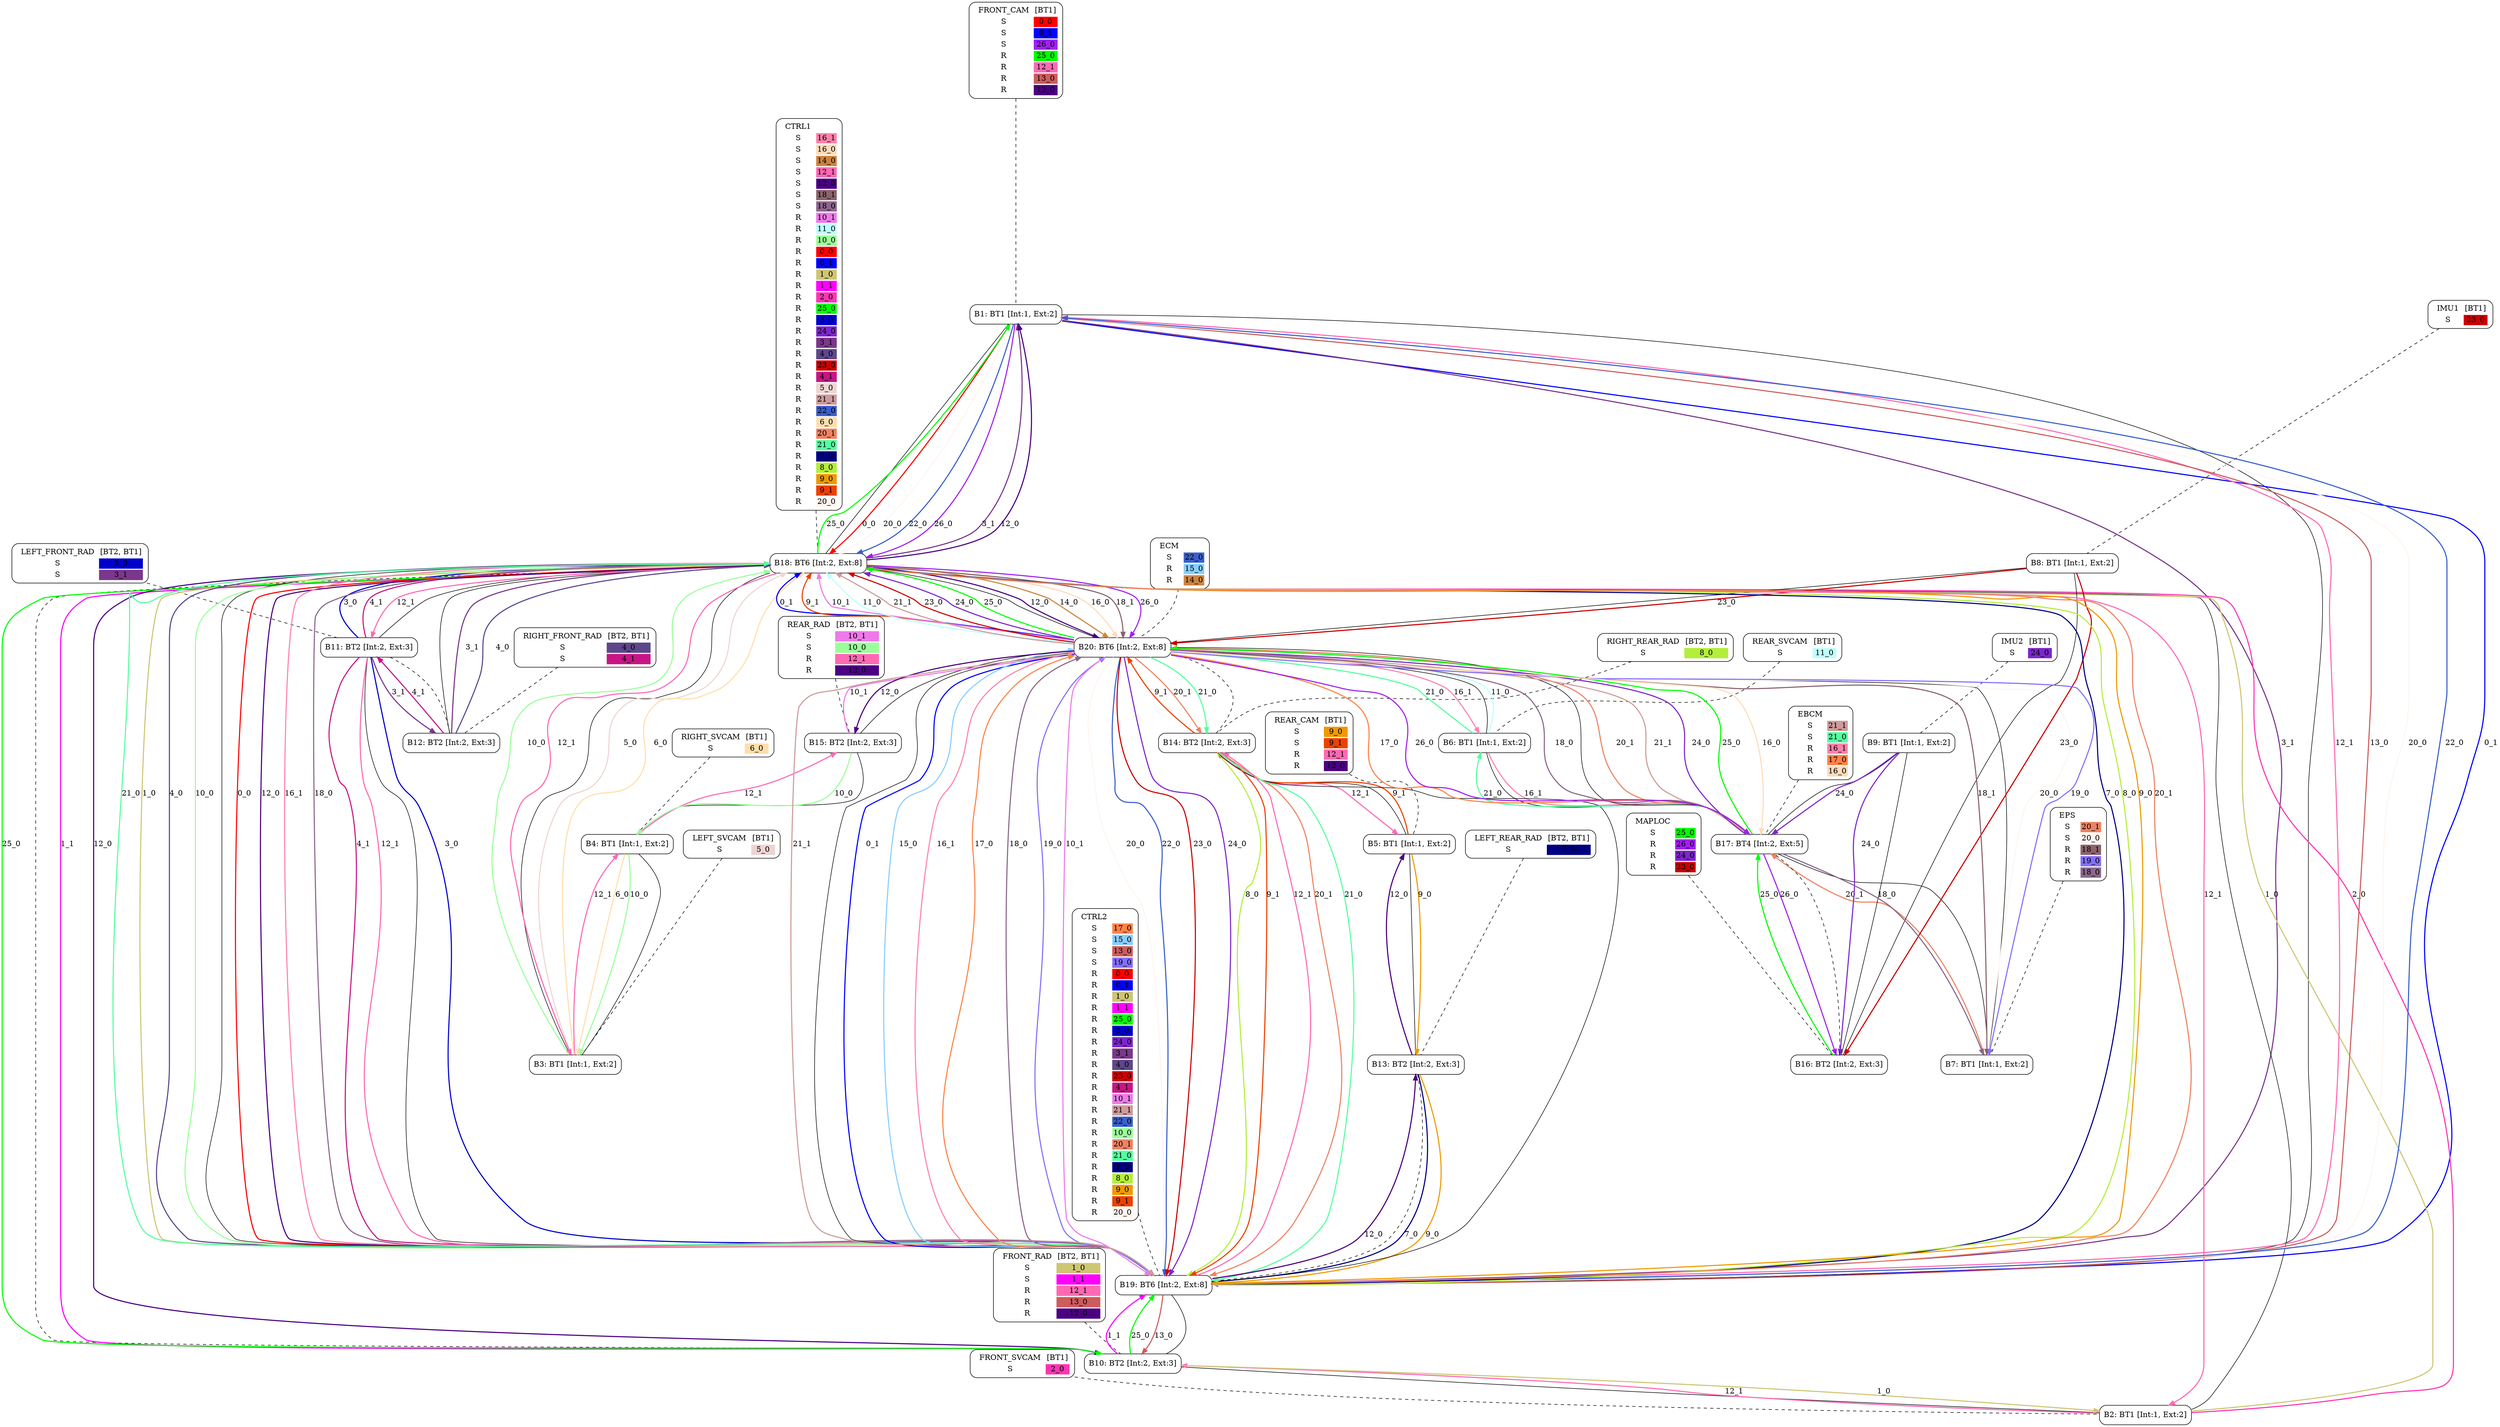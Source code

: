 digraph network {
  FRONT_CAM [ label=<<TABLE  BORDER="0"><TR> <TD ALIGN="CENTER" BORDER="0"> FRONT_CAM </TD> <TD>[BT1]</TD> </TR><TR><TD>S</TD><TD BGCOLOR="red">0_0</TD></TR>
<TR><TD>S</TD><TD BGCOLOR="blue">0_1</TD></TR>
<TR><TD>S</TD><TD BGCOLOR="purple">26_0</TD></TR>
<TR><TD>R</TD><TD BGCOLOR="green">25_0</TD></TR>
<TR><TD>R</TD><TD BGCOLOR="hotpink">12_1</TD></TR>
<TR><TD>R</TD><TD BGCOLOR="indianred">13_0</TD></TR>
<TR><TD>R</TD><TD BGCOLOR="indigo">12_0</TD></TR>
</TABLE>> shape="box" style="rounded" ];
  FRONT_RAD [ label=<<TABLE  BORDER="0"><TR> <TD ALIGN="CENTER" BORDER="0"> FRONT_RAD </TD> <TD>[BT2, BT1]</TD> </TR><TR><TD>S</TD><TD BGCOLOR="khaki3">1_0</TD></TR>
<TR><TD>S</TD><TD BGCOLOR="magenta1">1_1</TD></TR>
<TR><TD>R</TD><TD BGCOLOR="hotpink">12_1</TD></TR>
<TR><TD>R</TD><TD BGCOLOR="indianred">13_0</TD></TR>
<TR><TD>R</TD><TD BGCOLOR="indigo">12_0</TD></TR>
</TABLE>> shape="box" style="rounded" ];
  FRONT_SVCAM [ label=<<TABLE  BORDER="0"><TR> <TD ALIGN="CENTER" BORDER="0"> FRONT_SVCAM </TD> <TD>[BT1]</TD> </TR><TR><TD>S</TD><TD BGCOLOR="maroon1">2_0</TD></TR>
</TABLE>> shape="box" style="rounded" ];
  LEFT_FRONT_RAD [ label=<<TABLE  BORDER="0"><TR> <TD ALIGN="CENTER" BORDER="0"> LEFT_FRONT_RAD </TD> <TD>[BT2, BT1]</TD> </TR><TR><TD>S</TD><TD BGCOLOR="mediumblue">3_0</TD></TR>
<TR><TD>S</TD><TD BGCOLOR="mediumorchid4">3_1</TD></TR>
</TABLE>> shape="box" style="rounded" ];
  RIGHT_FRONT_RAD [ label=<<TABLE  BORDER="0"><TR> <TD ALIGN="CENTER" BORDER="0"> RIGHT_FRONT_RAD </TD> <TD>[BT2, BT1]</TD> </TR><TR><TD>S</TD><TD BGCOLOR="mediumpurple4">4_0</TD></TR>
<TR><TD>S</TD><TD BGCOLOR="mediumvioletred">4_1</TD></TR>
</TABLE>> shape="box" style="rounded" ];
  LEFT_SVCAM [ label=<<TABLE  BORDER="0"><TR> <TD ALIGN="CENTER" BORDER="0"> LEFT_SVCAM </TD> <TD>[BT1]</TD> </TR><TR><TD>S</TD><TD BGCOLOR="mistyrose2">5_0</TD></TR>
</TABLE>> shape="box" style="rounded" ];
  RIGHT_SVCAM [ label=<<TABLE  BORDER="0"><TR> <TD ALIGN="CENTER" BORDER="0"> RIGHT_SVCAM </TD> <TD>[BT1]</TD> </TR><TR><TD>S</TD><TD BGCOLOR="navajowhite1">6_0</TD></TR>
</TABLE>> shape="box" style="rounded" ];
  LEFT_REAR_RAD [ label=<<TABLE  BORDER="0"><TR> <TD ALIGN="CENTER" BORDER="0"> LEFT_REAR_RAD </TD> <TD>[BT2, BT1]</TD> </TR><TR><TD>S</TD><TD BGCOLOR="navyblue">7_0</TD></TR>
</TABLE>> shape="box" style="rounded" ];
  RIGHT_REAR_RAD [ label=<<TABLE  BORDER="0"><TR> <TD ALIGN="CENTER" BORDER="0"> RIGHT_REAR_RAD </TD> <TD>[BT2, BT1]</TD> </TR><TR><TD>S</TD><TD BGCOLOR="olivedrab2">8_0</TD></TR>
</TABLE>> shape="box" style="rounded" ];
  REAR_CAM [ label=<<TABLE  BORDER="0"><TR> <TD ALIGN="CENTER" BORDER="0"> REAR_CAM </TD> <TD>[BT1]</TD> </TR><TR><TD>S</TD><TD BGCOLOR="orange2">9_0</TD></TR>
<TR><TD>S</TD><TD BGCOLOR="orangered2">9_1</TD></TR>
<TR><TD>R</TD><TD BGCOLOR="hotpink">12_1</TD></TR>
<TR><TD>R</TD><TD BGCOLOR="indigo">12_0</TD></TR>
</TABLE>> shape="box" style="rounded" ];
  REAR_RAD [ label=<<TABLE  BORDER="0"><TR> <TD ALIGN="CENTER" BORDER="0"> REAR_RAD </TD> <TD>[BT2, BT1]</TD> </TR><TR><TD>S</TD><TD BGCOLOR="orchid2">10_1</TD></TR>
<TR><TD>S</TD><TD BGCOLOR="palegreen1">10_0</TD></TR>
<TR><TD>R</TD><TD BGCOLOR="hotpink">12_1</TD></TR>
<TR><TD>R</TD><TD BGCOLOR="indigo">12_0</TD></TR>
</TABLE>> shape="box" style="rounded" ];
  REAR_SVCAM [ label=<<TABLE  BORDER="0"><TR> <TD ALIGN="CENTER" BORDER="0"> REAR_SVCAM </TD> <TD>[BT1]</TD> </TR><TR><TD>S</TD><TD BGCOLOR="paleturquoise1">11_0</TD></TR>
</TABLE>> shape="box" style="rounded" ];
  CTRL1 [ label=<<TABLE  BORDER="0"><TR> <TD ALIGN="CENTER" BORDER="0"> CTRL1 </TD>  </TR><TR><TD>S</TD><TD BGCOLOR="palevioletred1">16_1</TD></TR>
<TR><TD>S</TD><TD BGCOLOR="peachpuff">16_0</TD></TR>
<TR><TD>S</TD><TD BGCOLOR="peru">14_0</TD></TR>
<TR><TD>S</TD><TD BGCOLOR="hotpink">12_1</TD></TR>
<TR><TD>S</TD><TD BGCOLOR="indigo">12_0</TD></TR>
<TR><TD>S</TD><TD BGCOLOR="pink4">18_1</TD></TR>
<TR><TD>S</TD><TD BGCOLOR="plum4">18_0</TD></TR>
<TR><TD>R</TD><TD BGCOLOR="orchid2">10_1</TD></TR>
<TR><TD>R</TD><TD BGCOLOR="paleturquoise1">11_0</TD></TR>
<TR><TD>R</TD><TD BGCOLOR="palegreen1">10_0</TD></TR>
<TR><TD>R</TD><TD BGCOLOR="red">0_0</TD></TR>
<TR><TD>R</TD><TD BGCOLOR="blue">0_1</TD></TR>
<TR><TD>R</TD><TD BGCOLOR="khaki3">1_0</TD></TR>
<TR><TD>R</TD><TD BGCOLOR="magenta1">1_1</TD></TR>
<TR><TD>R</TD><TD BGCOLOR="maroon1">2_0</TD></TR>
<TR><TD>R</TD><TD BGCOLOR="green">25_0</TD></TR>
<TR><TD>R</TD><TD BGCOLOR="mediumblue">3_0</TD></TR>
<TR><TD>R</TD><TD BGCOLOR="purple3">24_0</TD></TR>
<TR><TD>R</TD><TD BGCOLOR="mediumorchid4">3_1</TD></TR>
<TR><TD>R</TD><TD BGCOLOR="mediumpurple4">4_0</TD></TR>
<TR><TD>R</TD><TD BGCOLOR="red3">23_0</TD></TR>
<TR><TD>R</TD><TD BGCOLOR="mediumvioletred">4_1</TD></TR>
<TR><TD>R</TD><TD BGCOLOR="mistyrose2">5_0</TD></TR>
<TR><TD>R</TD><TD BGCOLOR="rosybrown3">21_1</TD></TR>
<TR><TD>R</TD><TD BGCOLOR="royalblue3">22_0</TD></TR>
<TR><TD>R</TD><TD BGCOLOR="navajowhite1">6_0</TD></TR>
<TR><TD>R</TD><TD BGCOLOR="salmon2">20_1</TD></TR>
<TR><TD>R</TD><TD BGCOLOR="seagreen1">21_0</TD></TR>
<TR><TD>R</TD><TD BGCOLOR="navyblue">7_0</TD></TR>
<TR><TD>R</TD><TD BGCOLOR="olivedrab2">8_0</TD></TR>
<TR><TD>R</TD><TD BGCOLOR="orange2">9_0</TD></TR>
<TR><TD>R</TD><TD BGCOLOR="orangered2">9_1</TD></TR>
<TR><TD>R</TD><TD BGCOLOR="seashell1">20_0</TD></TR>
</TABLE>> shape="box" style="rounded" ];
  CTRL2 [ label=<<TABLE  BORDER="0"><TR> <TD ALIGN="CENTER" BORDER="0"> CTRL2 </TD>  </TR><TR><TD>S</TD><TD BGCOLOR="sienna1">17_0</TD></TR>
<TR><TD>S</TD><TD BGCOLOR="skyblue1">15_0</TD></TR>
<TR><TD>S</TD><TD BGCOLOR="indianred">13_0</TD></TR>
<TR><TD>S</TD><TD BGCOLOR="slateblue1">19_0</TD></TR>
<TR><TD>R</TD><TD BGCOLOR="red">0_0</TD></TR>
<TR><TD>R</TD><TD BGCOLOR="blue">0_1</TD></TR>
<TR><TD>R</TD><TD BGCOLOR="khaki3">1_0</TD></TR>
<TR><TD>R</TD><TD BGCOLOR="magenta1">1_1</TD></TR>
<TR><TD>R</TD><TD BGCOLOR="green">25_0</TD></TR>
<TR><TD>R</TD><TD BGCOLOR="mediumblue">3_0</TD></TR>
<TR><TD>R</TD><TD BGCOLOR="purple3">24_0</TD></TR>
<TR><TD>R</TD><TD BGCOLOR="mediumorchid4">3_1</TD></TR>
<TR><TD>R</TD><TD BGCOLOR="mediumpurple4">4_0</TD></TR>
<TR><TD>R</TD><TD BGCOLOR="red3">23_0</TD></TR>
<TR><TD>R</TD><TD BGCOLOR="mediumvioletred">4_1</TD></TR>
<TR><TD>R</TD><TD BGCOLOR="orchid2">10_1</TD></TR>
<TR><TD>R</TD><TD BGCOLOR="rosybrown3">21_1</TD></TR>
<TR><TD>R</TD><TD BGCOLOR="royalblue3">22_0</TD></TR>
<TR><TD>R</TD><TD BGCOLOR="palegreen1">10_0</TD></TR>
<TR><TD>R</TD><TD BGCOLOR="salmon2">20_1</TD></TR>
<TR><TD>R</TD><TD BGCOLOR="seagreen1">21_0</TD></TR>
<TR><TD>R</TD><TD BGCOLOR="navyblue">7_0</TD></TR>
<TR><TD>R</TD><TD BGCOLOR="olivedrab2">8_0</TD></TR>
<TR><TD>R</TD><TD BGCOLOR="orange2">9_0</TD></TR>
<TR><TD>R</TD><TD BGCOLOR="orangered2">9_1</TD></TR>
<TR><TD>R</TD><TD BGCOLOR="seashell1">20_0</TD></TR>
</TABLE>> shape="box" style="rounded" ];
  ECM [ label=<<TABLE  BORDER="0"><TR> <TD ALIGN="CENTER" BORDER="0"> ECM </TD>  </TR><TR><TD>S</TD><TD BGCOLOR="royalblue3">22_0</TD></TR>
<TR><TD>R</TD><TD BGCOLOR="skyblue1">15_0</TD></TR>
<TR><TD>R</TD><TD BGCOLOR="peru">14_0</TD></TR>
</TABLE>> shape="box" style="rounded" ];
  EBCM [ label=<<TABLE  BORDER="0"><TR> <TD ALIGN="CENTER" BORDER="0"> EBCM </TD>  </TR><TR><TD>S</TD><TD BGCOLOR="rosybrown3">21_1</TD></TR>
<TR><TD>S</TD><TD BGCOLOR="seagreen1">21_0</TD></TR>
<TR><TD>R</TD><TD BGCOLOR="palevioletred1">16_1</TD></TR>
<TR><TD>R</TD><TD BGCOLOR="sienna1">17_0</TD></TR>
<TR><TD>R</TD><TD BGCOLOR="peachpuff">16_0</TD></TR>
</TABLE>> shape="box" style="rounded" ];
  EPS [ label=<<TABLE  BORDER="0"><TR> <TD ALIGN="CENTER" BORDER="0"> EPS </TD>  </TR><TR><TD>S</TD><TD BGCOLOR="salmon2">20_1</TD></TR>
<TR><TD>S</TD><TD BGCOLOR="seashell1">20_0</TD></TR>
<TR><TD>R</TD><TD BGCOLOR="pink4">18_1</TD></TR>
<TR><TD>R</TD><TD BGCOLOR="slateblue1">19_0</TD></TR>
<TR><TD>R</TD><TD BGCOLOR="plum4">18_0</TD></TR>
</TABLE>> shape="box" style="rounded" ];
  IMU1 [ label=<<TABLE  BORDER="0"><TR> <TD ALIGN="CENTER" BORDER="0"> IMU1 </TD> <TD>[BT1]</TD> </TR><TR><TD>S</TD><TD BGCOLOR="red3">23_0</TD></TR>
</TABLE>> shape="box" style="rounded" ];
  IMU2 [ label=<<TABLE  BORDER="0"><TR> <TD ALIGN="CENTER" BORDER="0"> IMU2 </TD> <TD>[BT1]</TD> </TR><TR><TD>S</TD><TD BGCOLOR="purple3">24_0</TD></TR>
</TABLE>> shape="box" style="rounded" ];
  MAPLOC [ label=<<TABLE  BORDER="0"><TR> <TD ALIGN="CENTER" BORDER="0"> MAPLOC </TD>  </TR><TR><TD>S</TD><TD BGCOLOR="green">25_0</TD></TR>
<TR><TD>R</TD><TD BGCOLOR="purple">26_0</TD></TR>
<TR><TD>R</TD><TD BGCOLOR="purple3">24_0</TD></TR>
<TR><TD>R</TD><TD BGCOLOR="red3">23_0</TD></TR>
</TABLE>> shape="box" style="rounded" ];
  B1 [ label="B1: BT1 [Int:1, Ext:2]" shape="box" style="rounded" ];
  B2 [ label="B2: BT1 [Int:1, Ext:2]" shape="box" style="rounded" ];
  B3 [ label="B3: BT1 [Int:1, Ext:2]" shape="box" style="rounded" ];
  B4 [ label="B4: BT1 [Int:1, Ext:2]" shape="box" style="rounded" ];
  B5 [ label="B5: BT1 [Int:1, Ext:2]" shape="box" style="rounded" ];
  B6 [ label="B6: BT1 [Int:1, Ext:2]" shape="box" style="rounded" ];
  B7 [ label="B7: BT1 [Int:1, Ext:2]" shape="box" style="rounded" ];
  B8 [ label="B8: BT1 [Int:1, Ext:2]" shape="box" style="rounded" ];
  B9 [ label="B9: BT1 [Int:1, Ext:2]" shape="box" style="rounded" ];
  B10 [ label="B10: BT2 [Int:2, Ext:3]" shape="box" style="rounded" ];
  B11 [ label="B11: BT2 [Int:2, Ext:3]" shape="box" style="rounded" ];
  B12 [ label="B12: BT2 [Int:2, Ext:3]" shape="box" style="rounded" ];
  B13 [ label="B13: BT2 [Int:2, Ext:3]" shape="box" style="rounded" ];
  B14 [ label="B14: BT2 [Int:2, Ext:3]" shape="box" style="rounded" ];
  B15 [ label="B15: BT2 [Int:2, Ext:3]" shape="box" style="rounded" ];
  B16 [ label="B16: BT2 [Int:2, Ext:3]" shape="box" style="rounded" ];
  B17 [ label="B17: BT4 [Int:2, Ext:5]" shape="box" style="rounded" ];
  B18 [ label="B18: BT6 [Int:2, Ext:8]" shape="box" style="rounded" ];
  B19 [ label="B19: BT6 [Int:2, Ext:8]" shape="box" style="rounded" ];
  B20 [ label="B20: BT6 [Int:2, Ext:8]" shape="box" style="rounded" ];
  FRONT_CAM -> B1 [ style="dashed" arrowhead="none" ];
  FRONT_RAD -> B10 [ style="dashed" arrowhead="none" ];
  FRONT_SVCAM -> B2 [ style="dashed" arrowhead="none" ];
  LEFT_FRONT_RAD -> B11 [ style="dashed" arrowhead="none" ];
  RIGHT_FRONT_RAD -> B12 [ style="dashed" arrowhead="none" ];
  LEFT_SVCAM -> B3 [ style="dashed" arrowhead="none" ];
  RIGHT_SVCAM -> B4 [ style="dashed" arrowhead="none" ];
  LEFT_REAR_RAD -> B13 [ style="dashed" arrowhead="none" ];
  RIGHT_REAR_RAD -> B14 [ style="dashed" arrowhead="none" ];
  REAR_CAM -> B5 [ style="dashed" arrowhead="none" ];
  REAR_RAD -> B15 [ style="dashed" arrowhead="none" ];
  REAR_SVCAM -> B6 [ style="dashed" arrowhead="none" ];
  CTRL1 -> B18 [ style="dashed" arrowhead="none" ];
  CTRL2 -> B19 [ style="dashed" arrowhead="none" ];
  ECM -> B20 [ style="dashed" arrowhead="none" ];
  EBCM -> B17 [ style="dashed" arrowhead="none" ];
  EPS -> B7 [ style="dashed" arrowhead="none" ];
  IMU1 -> B8 [ style="dashed" arrowhead="none" ];
  IMU2 -> B9 [ style="dashed" arrowhead="none" ];
  MAPLOC -> B16 [ style="dashed" arrowhead="none" ];
  B1 -> B18 [ arrowhead="none" ];
  B1 -> B19 [ arrowhead="none" ];
  B2 -> B10 [ arrowhead="none" ];
  B2 -> B18 [ arrowhead="none" ];
  B3 -> B4 [ arrowhead="none" ];
  B3 -> B18 [ arrowhead="none" ];
  B4 -> B15 [ arrowhead="none" ];
  B5 -> B13 [ arrowhead="none" ];
  B5 -> B14 [ arrowhead="none" ];
  B6 -> B17 [ arrowhead="none" ];
  B6 -> B20 [ arrowhead="none" ];
  B7 -> B17 [ arrowhead="none" ];
  B7 -> B20 [ arrowhead="none" ];
  B8 -> B16 [ arrowhead="none" ];
  B8 -> B20 [ arrowhead="none" ];
  B9 -> B16 [ arrowhead="none" ];
  B9 -> B17 [ arrowhead="none" ];
  B10 -> B18 [ style="dashed" arrowhead="none" ];
  B10 -> B19 [ arrowhead="none" ];
  B11 -> B12 [ style="dashed" arrowhead="none" ];
  B11 -> B18 [ arrowhead="none" ];
  B11 -> B19 [ arrowhead="none" ];
  B12 -> B18 [ arrowhead="none" ];
  B13 -> B19 [ style="dashed" arrowhead="none" ];
  B14 -> B19 [ arrowhead="none" ];
  B14 -> B20 [ style="dashed" arrowhead="none" ];
  B15 -> B20 [ arrowhead="none" ];
  B16 -> B17 [ style="dashed" arrowhead="none" ];
  B17 -> B20 [ arrowhead="none" ];
  B18 -> B19 [ arrowhead="none" ];
  B18 -> B20 [ arrowhead="none" ];
  B19 -> B20 [ arrowhead="none" ];
  B1 -> B18 [ label="0_0" color="red" style="bold" ];
  B18 -> B19 [ label="0_0" color="red" style="bold" ];
  B1 -> B19 [ label="0_1" color="blue" style="bold" ];
  B19 -> B20 [ label="0_1" color="blue" style="bold" ];
  B20 -> B18 [ label="0_1" color="blue" style="bold" ];
  B10 -> B2 [ label="1_0" color="khaki3" style="bold" ];
  B2 -> B18 [ label="1_0" color="khaki3" style="bold" ];
  B18 -> B19 [ label="1_0" color="khaki3" style="bold" ];
  B10 -> B18 [ label="1_1" color="magenta1" style="bold" ];
  B10 -> B19 [ label="1_1" color="magenta1" style="bold" ];
  B2 -> B18 [ label="2_0" color="maroon1" style="bold" ];
  B11 -> B18 [ label="3_0" color="mediumblue" style="bold" ];
  B11 -> B19 [ label="3_0" color="mediumblue" style="bold" ];
  B11 -> B12 [ label="3_1" color="mediumorchid4" style="bold" ];
  B12 -> B18 [ label="3_1" color="mediumorchid4" style="bold" ];
  B18 -> B1 [ label="3_1" color="mediumorchid4" style="bold" ];
  B1 -> B19 [ label="3_1" color="mediumorchid4" style="bold" ];
  B12 -> B18 [ label="4_0" color="mediumpurple4" style="bold" ];
  B18 -> B19 [ label="4_0" color="mediumpurple4" style="bold" ];
  B12 -> B11 [ label="4_1" color="mediumvioletred" style="bold" ];
  B11 -> B18 [ label="4_1" color="mediumvioletred" style="bold" ];
  B11 -> B19 [ label="4_1" color="mediumvioletred" style="bold" ];
  B3 -> B18 [ label="5_0" color="mistyrose2" style="bold" ];
  B4 -> B3 [ label="6_0" color="navajowhite1" style="bold" ];
  B3 -> B18 [ label="6_0" color="navajowhite1" style="bold" ];
  B13 -> B19 [ label="7_0" color="navyblue" style="bold" ];
  B19 -> B18 [ label="7_0" color="navyblue" style="bold" ];
  B14 -> B19 [ label="8_0" color="olivedrab2" style="bold" ];
  B19 -> B18 [ label="8_0" color="olivedrab2" style="bold" ];
  B5 -> B13 [ label="9_0" color="orange2" style="bold" ];
  B13 -> B19 [ label="9_0" color="orange2" style="bold" ];
  B19 -> B18 [ label="9_0" color="orange2" style="bold" ];
  B5 -> B14 [ label="9_1" color="orangered2" style="bold" ];
  B14 -> B19 [ label="9_1" color="orangered2" style="bold" ];
  B14 -> B20 [ label="9_1" color="orangered2" style="bold" ];
  B20 -> B18 [ label="9_1" color="orangered2" style="bold" ];
  B15 -> B4 [ label="10_0" color="palegreen1" style="bold" ];
  B4 -> B3 [ label="10_0" color="palegreen1" style="bold" ];
  B3 -> B18 [ label="10_0" color="palegreen1" style="bold" ];
  B18 -> B19 [ label="10_0" color="palegreen1" style="bold" ];
  B15 -> B20 [ label="10_1" color="orchid2" style="bold" ];
  B20 -> B18 [ label="10_1" color="orchid2" style="bold" ];
  B20 -> B19 [ label="10_1" color="orchid2" style="bold" ];
  B6 -> B20 [ label="11_0" color="paleturquoise1" style="bold" ];
  B20 -> B18 [ label="11_0" color="paleturquoise1" style="bold" ];
  B18 -> B1 [ label="12_0" color="indigo" style="bold" ];
  B18 -> B10 [ label="12_0" color="indigo" style="bold" ];
  B18 -> B19 [ label="12_0" color="indigo" style="bold" ];
  B18 -> B20 [ label="12_0" color="indigo" style="bold" ];
  B19 -> B13 [ label="12_0" color="indigo" style="bold" ];
  B20 -> B15 [ label="12_0" color="indigo" style="bold" ];
  B13 -> B5 [ label="12_0" color="indigo" style="bold" ];
  B18 -> B2 [ label="12_1" color="hotpink" style="bold" ];
  B18 -> B3 [ label="12_1" color="hotpink" style="bold" ];
  B18 -> B11 [ label="12_1" color="hotpink" style="bold" ];
  B2 -> B10 [ label="12_1" color="hotpink" style="bold" ];
  B3 -> B4 [ label="12_1" color="hotpink" style="bold" ];
  B11 -> B19 [ label="12_1" color="hotpink" style="bold" ];
  B4 -> B15 [ label="12_1" color="hotpink" style="bold" ];
  B19 -> B1 [ label="12_1" color="hotpink" style="bold" ];
  B19 -> B14 [ label="12_1" color="hotpink" style="bold" ];
  B14 -> B5 [ label="12_1" color="hotpink" style="bold" ];
  B19 -> B1 [ label="13_0" color="indianred" style="bold" ];
  B19 -> B10 [ label="13_0" color="indianred" style="bold" ];
  B18 -> B20 [ label="14_0" color="peru" style="bold" ];
  B19 -> B20 [ label="15_0" color="skyblue1" style="bold" ];
  B18 -> B20 [ label="16_0" color="peachpuff" style="bold" ];
  B20 -> B17 [ label="16_0" color="peachpuff" style="bold" ];
  B18 -> B19 [ label="16_1" color="palevioletred1" style="bold" ];
  B19 -> B20 [ label="16_1" color="palevioletred1" style="bold" ];
  B20 -> B6 [ label="16_1" color="palevioletred1" style="bold" ];
  B6 -> B17 [ label="16_1" color="palevioletred1" style="bold" ];
  B19 -> B20 [ label="17_0" color="sienna1" style="bold" ];
  B20 -> B17 [ label="17_0" color="sienna1" style="bold" ];
  B18 -> B19 [ label="18_0" color="plum4" style="bold" ];
  B19 -> B20 [ label="18_0" color="plum4" style="bold" ];
  B20 -> B17 [ label="18_0" color="plum4" style="bold" ];
  B17 -> B7 [ label="18_0" color="plum4" style="bold" ];
  B18 -> B20 [ label="18_1" color="pink4" style="bold" ];
  B20 -> B7 [ label="18_1" color="pink4" style="bold" ];
  B19 -> B20 [ label="19_0" color="slateblue1" style="bold" ];
  B20 -> B7 [ label="19_0" color="slateblue1" style="bold" ];
  B7 -> B20 [ label="20_0" color="seashell1" style="bold" ];
  B20 -> B19 [ label="20_0" color="seashell1" style="bold" ];
  B19 -> B1 [ label="20_0" color="seashell1" style="bold" ];
  B1 -> B18 [ label="20_0" color="seashell1" style="bold" ];
  B7 -> B17 [ label="20_1" color="salmon2" style="bold" ];
  B17 -> B20 [ label="20_1" color="salmon2" style="bold" ];
  B20 -> B14 [ label="20_1" color="salmon2" style="bold" ];
  B14 -> B19 [ label="20_1" color="salmon2" style="bold" ];
  B19 -> B18 [ label="20_1" color="salmon2" style="bold" ];
  B17 -> B6 [ label="21_0" color="seagreen1" style="bold" ];
  B6 -> B20 [ label="21_0" color="seagreen1" style="bold" ];
  B20 -> B14 [ label="21_0" color="seagreen1" style="bold" ];
  B14 -> B19 [ label="21_0" color="seagreen1" style="bold" ];
  B19 -> B18 [ label="21_0" color="seagreen1" style="bold" ];
  B17 -> B20 [ label="21_1" color="rosybrown3" style="bold" ];
  B20 -> B18 [ label="21_1" color="rosybrown3" style="bold" ];
  B20 -> B19 [ label="21_1" color="rosybrown3" style="bold" ];
  B20 -> B19 [ label="22_0" color="royalblue3" style="bold" ];
  B19 -> B1 [ label="22_0" color="royalblue3" style="bold" ];
  B1 -> B18 [ label="22_0" color="royalblue3" style="bold" ];
  B8 -> B16 [ label="23_0" color="red3" style="bold" ];
  B8 -> B20 [ label="23_0" color="red3" style="bold" ];
  B20 -> B18 [ label="23_0" color="red3" style="bold" ];
  B20 -> B19 [ label="23_0" color="red3" style="bold" ];
  B9 -> B16 [ label="24_0" color="purple3" style="bold" ];
  B9 -> B17 [ label="24_0" color="purple3" style="bold" ];
  B17 -> B20 [ label="24_0" color="purple3" style="bold" ];
  B20 -> B18 [ label="24_0" color="purple3" style="bold" ];
  B20 -> B19 [ label="24_0" color="purple3" style="bold" ];
  B16 -> B17 [ label="25_0" color="green" style="bold" ];
  B17 -> B20 [ label="25_0" color="green" style="bold" ];
  B20 -> B18 [ label="25_0" color="green" style="bold" ];
  B18 -> B1 [ label="25_0" color="green" style="bold" ];
  B18 -> B10 [ label="25_0" color="green" style="bold" ];
  B10 -> B19 [ label="25_0" color="green" style="bold" ];
  B1 -> B18 [ label="26_0" color="purple" style="bold" ];
  B18 -> B20 [ label="26_0" color="purple" style="bold" ];
  B20 -> B17 [ label="26_0" color="purple" style="bold" ];
  B17 -> B16 [ label="26_0" color="purple" style="bold" ];
}

